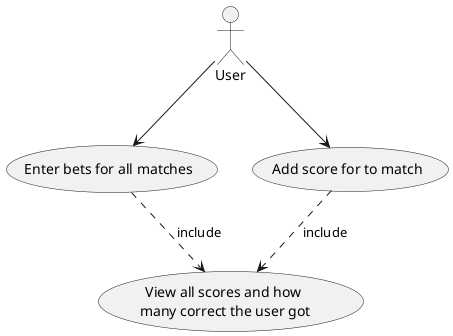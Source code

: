 ﻿@startuml

User --> (Enter bets for all matches)
User --> (Add score for to match)
(Enter bets for all matches) ..> (View all scores and how \nmany correct the user got): include
(Add score for to match) ..> (View all scores and how \nmany correct the user got): include

@enduml